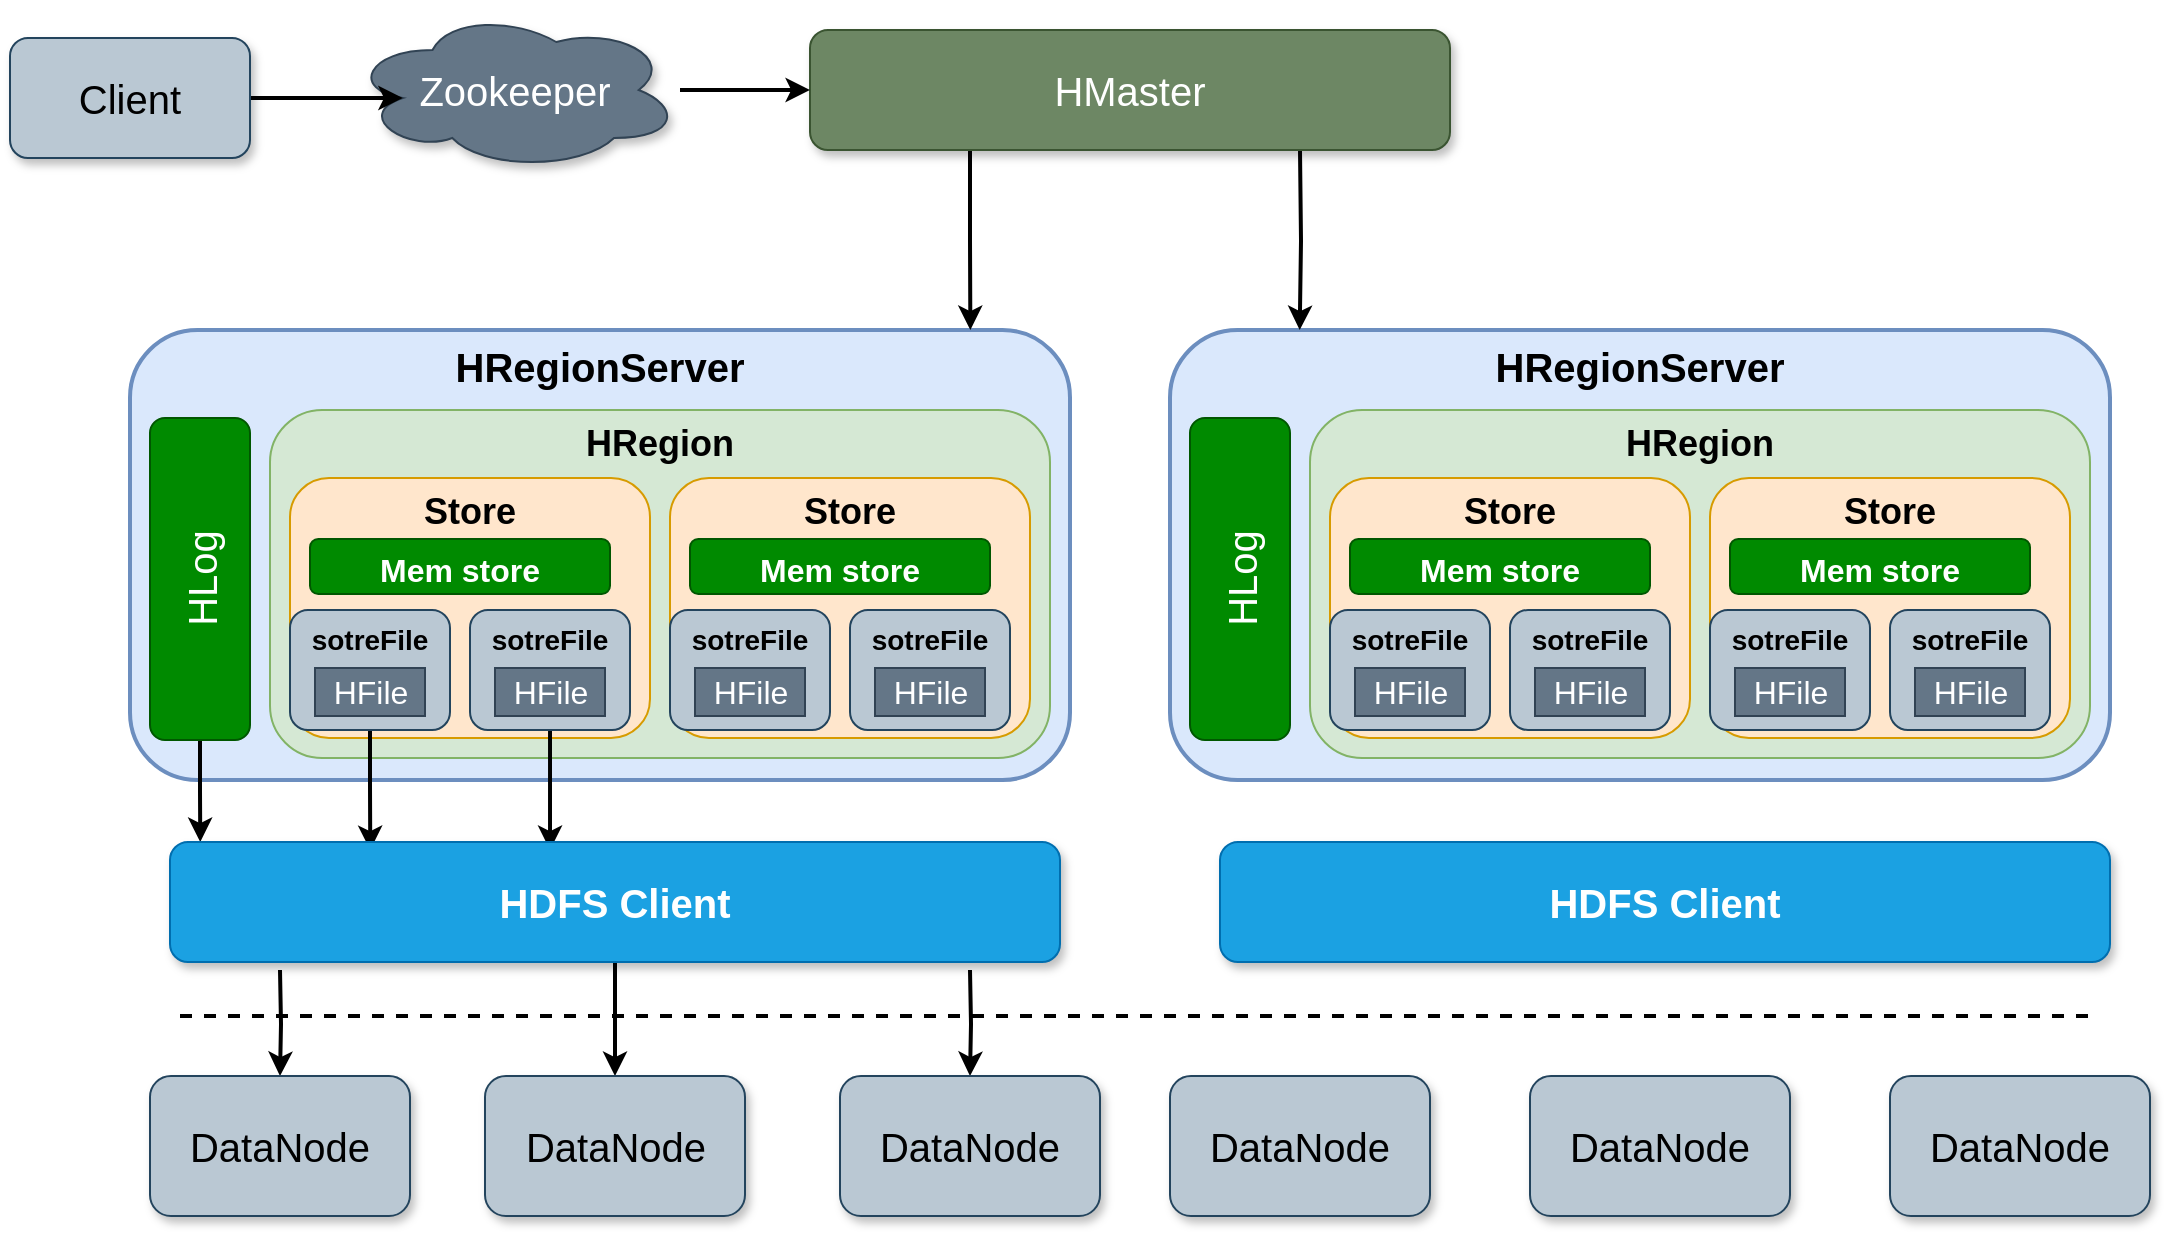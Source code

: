 <mxfile version="21.0.2" type="github">
  <diagram id="orKNqJx4c-WySoXyo5wU" name="架构图">
    <mxGraphModel dx="1430" dy="775" grid="1" gridSize="10" guides="1" tooltips="1" connect="1" arrows="1" fold="1" page="1" pageScale="1" pageWidth="827" pageHeight="1169" math="0" shadow="0">
      <root>
        <mxCell id="0" />
        <mxCell id="1" parent="0" />
        <mxCell id="Fgzi--2ia_uJgE7vmNJv-1" value="HRegionServer" style="rounded=1;whiteSpace=wrap;html=1;strokeWidth=2;fillColor=#dae8fc;strokeColor=#6c8ebf;fontSize=20;verticalAlign=top;fontStyle=1" parent="1" vertex="1">
          <mxGeometry x="75" y="360" width="470" height="225" as="geometry" />
        </mxCell>
        <mxCell id="yxKRBSpQxndJWPAr0rp--9" style="edgeStyle=orthogonalEdgeStyle;rounded=0;orthogonalLoop=1;jettySize=auto;html=1;entryX=0.034;entryY=0;entryDx=0;entryDy=0;entryPerimeter=0;strokeWidth=2;fontSize=20;" parent="1" source="ZVzPvwP-vhlSzHlCpZuL-1" target="ZVzPvwP-vhlSzHlCpZuL-41" edge="1">
          <mxGeometry relative="1" as="geometry" />
        </mxCell>
        <mxCell id="ZVzPvwP-vhlSzHlCpZuL-1" value="HLog" style="rounded=1;whiteSpace=wrap;html=1;fillColor=#008a00;fontColor=#ffffff;strokeColor=#005700;horizontal=0;fontSize=20;" parent="1" vertex="1">
          <mxGeometry x="85" y="404" width="50" height="161" as="geometry" />
        </mxCell>
        <mxCell id="ZVzPvwP-vhlSzHlCpZuL-2" value="HRegion" style="rounded=1;whiteSpace=wrap;html=1;fontSize=18;fillColor=#d5e8d4;strokeColor=#82b366;verticalAlign=top;fontStyle=1" parent="1" vertex="1">
          <mxGeometry x="145" y="400" width="390" height="174" as="geometry" />
        </mxCell>
        <mxCell id="ZVzPvwP-vhlSzHlCpZuL-3" value="Store" style="rounded=1;whiteSpace=wrap;html=1;fontSize=18;fillColor=#ffe6cc;strokeColor=#d79b00;verticalAlign=top;fontStyle=1" parent="1" vertex="1">
          <mxGeometry x="155" y="434" width="180" height="130" as="geometry" />
        </mxCell>
        <mxCell id="ZVzPvwP-vhlSzHlCpZuL-4" value="&lt;font style=&quot;font-size: 16px;&quot;&gt;Mem store&lt;/font&gt;" style="rounded=1;whiteSpace=wrap;html=1;fontSize=24;fontStyle=1;fillColor=#008a00;fontColor=#ffffff;strokeColor=#005700;" parent="1" vertex="1">
          <mxGeometry x="165" y="464.5" width="150" height="27.5" as="geometry" />
        </mxCell>
        <mxCell id="yxKRBSpQxndJWPAr0rp--11" style="edgeStyle=orthogonalEdgeStyle;rounded=0;orthogonalLoop=1;jettySize=auto;html=1;entryX=0.225;entryY=0.067;entryDx=0;entryDy=0;entryPerimeter=0;strokeWidth=2;fontSize=20;" parent="1" source="ZVzPvwP-vhlSzHlCpZuL-5" target="ZVzPvwP-vhlSzHlCpZuL-41" edge="1">
          <mxGeometry relative="1" as="geometry" />
        </mxCell>
        <mxCell id="ZVzPvwP-vhlSzHlCpZuL-5" value="sotreFile" style="rounded=1;whiteSpace=wrap;html=1;fontSize=14;verticalAlign=top;fillColor=#bac8d3;strokeColor=#23445d;fontStyle=1" parent="1" vertex="1">
          <mxGeometry x="155" y="500" width="80" height="60" as="geometry" />
        </mxCell>
        <mxCell id="yxKRBSpQxndJWPAr0rp--12" style="edgeStyle=orthogonalEdgeStyle;rounded=0;orthogonalLoop=1;jettySize=auto;html=1;entryX=0.427;entryY=0.067;entryDx=0;entryDy=0;entryPerimeter=0;strokeWidth=2;fontSize=20;" parent="1" source="ZVzPvwP-vhlSzHlCpZuL-7" target="ZVzPvwP-vhlSzHlCpZuL-41" edge="1">
          <mxGeometry relative="1" as="geometry" />
        </mxCell>
        <mxCell id="ZVzPvwP-vhlSzHlCpZuL-7" value="sotreFile" style="rounded=1;whiteSpace=wrap;html=1;fontSize=14;verticalAlign=top;fillColor=#bac8d3;strokeColor=#23445d;fontStyle=1" parent="1" vertex="1">
          <mxGeometry x="245" y="500" width="80" height="60" as="geometry" />
        </mxCell>
        <mxCell id="ZVzPvwP-vhlSzHlCpZuL-8" value="HFile" style="rounded=0;whiteSpace=wrap;html=1;fontSize=16;fillColor=#647687;strokeColor=#314354;fontColor=#ffffff;" parent="1" vertex="1">
          <mxGeometry x="167.5" y="529" width="55" height="24" as="geometry" />
        </mxCell>
        <mxCell id="ZVzPvwP-vhlSzHlCpZuL-11" value="Store" style="rounded=1;whiteSpace=wrap;html=1;fontSize=18;fillColor=#ffe6cc;strokeColor=#d79b00;verticalAlign=top;fontStyle=1" parent="1" vertex="1">
          <mxGeometry x="345" y="434" width="180" height="130" as="geometry" />
        </mxCell>
        <mxCell id="ZVzPvwP-vhlSzHlCpZuL-12" value="&lt;font style=&quot;font-size: 16px;&quot;&gt;Mem store&lt;/font&gt;" style="rounded=1;whiteSpace=wrap;html=1;fontSize=24;fontStyle=1;fillColor=#008a00;fontColor=#ffffff;strokeColor=#005700;" parent="1" vertex="1">
          <mxGeometry x="355" y="464.5" width="150" height="27.5" as="geometry" />
        </mxCell>
        <mxCell id="ZVzPvwP-vhlSzHlCpZuL-13" value="sotreFile" style="rounded=1;whiteSpace=wrap;html=1;fontSize=14;verticalAlign=top;fillColor=#bac8d3;strokeColor=#23445d;fontStyle=1" parent="1" vertex="1">
          <mxGeometry x="345" y="500" width="80" height="60" as="geometry" />
        </mxCell>
        <mxCell id="ZVzPvwP-vhlSzHlCpZuL-15" value="sotreFile" style="rounded=1;whiteSpace=wrap;html=1;fontSize=14;verticalAlign=top;fillColor=#bac8d3;strokeColor=#23445d;fontStyle=1" parent="1" vertex="1">
          <mxGeometry x="435" y="500" width="80" height="60" as="geometry" />
        </mxCell>
        <mxCell id="ZVzPvwP-vhlSzHlCpZuL-17" value="HRegionServer" style="rounded=1;whiteSpace=wrap;html=1;strokeWidth=2;fillColor=#dae8fc;strokeColor=#6c8ebf;fontSize=20;verticalAlign=top;fontStyle=1" parent="1" vertex="1">
          <mxGeometry x="595" y="360" width="470" height="225" as="geometry" />
        </mxCell>
        <mxCell id="ZVzPvwP-vhlSzHlCpZuL-18" value="HLog" style="rounded=1;whiteSpace=wrap;html=1;fillColor=#008a00;fontColor=#ffffff;strokeColor=#005700;horizontal=0;fontSize=20;" parent="1" vertex="1">
          <mxGeometry x="605" y="404" width="50" height="161" as="geometry" />
        </mxCell>
        <mxCell id="ZVzPvwP-vhlSzHlCpZuL-19" value="HRegion" style="rounded=1;whiteSpace=wrap;html=1;fontSize=18;fillColor=#d5e8d4;strokeColor=#82b366;verticalAlign=top;fontStyle=1" parent="1" vertex="1">
          <mxGeometry x="665" y="400" width="390" height="174" as="geometry" />
        </mxCell>
        <mxCell id="ZVzPvwP-vhlSzHlCpZuL-20" value="Store" style="rounded=1;whiteSpace=wrap;html=1;fontSize=18;fillColor=#ffe6cc;strokeColor=#d79b00;verticalAlign=top;fontStyle=1" parent="1" vertex="1">
          <mxGeometry x="675" y="434" width="180" height="130" as="geometry" />
        </mxCell>
        <mxCell id="ZVzPvwP-vhlSzHlCpZuL-21" value="&lt;font style=&quot;font-size: 16px;&quot;&gt;Mem store&lt;/font&gt;" style="rounded=1;whiteSpace=wrap;html=1;fontSize=24;fontStyle=1;fillColor=#008a00;fontColor=#ffffff;strokeColor=#005700;" parent="1" vertex="1">
          <mxGeometry x="685" y="464.5" width="150" height="27.5" as="geometry" />
        </mxCell>
        <mxCell id="ZVzPvwP-vhlSzHlCpZuL-22" value="sotreFile" style="rounded=1;whiteSpace=wrap;html=1;fontSize=14;verticalAlign=top;fillColor=#bac8d3;strokeColor=#23445d;fontStyle=1" parent="1" vertex="1">
          <mxGeometry x="675" y="500" width="80" height="60" as="geometry" />
        </mxCell>
        <mxCell id="ZVzPvwP-vhlSzHlCpZuL-24" value="sotreFile" style="rounded=1;whiteSpace=wrap;html=1;fontSize=14;verticalAlign=top;fillColor=#bac8d3;strokeColor=#23445d;fontStyle=1" parent="1" vertex="1">
          <mxGeometry x="765" y="500" width="80" height="60" as="geometry" />
        </mxCell>
        <mxCell id="ZVzPvwP-vhlSzHlCpZuL-26" value="Store" style="rounded=1;whiteSpace=wrap;html=1;fontSize=18;fillColor=#ffe6cc;strokeColor=#d79b00;verticalAlign=top;fontStyle=1" parent="1" vertex="1">
          <mxGeometry x="865" y="434" width="180" height="130" as="geometry" />
        </mxCell>
        <mxCell id="ZVzPvwP-vhlSzHlCpZuL-27" value="&lt;font style=&quot;font-size: 16px;&quot;&gt;Mem store&lt;/font&gt;" style="rounded=1;whiteSpace=wrap;html=1;fontSize=24;fontStyle=1;fillColor=#008a00;fontColor=#ffffff;strokeColor=#005700;" parent="1" vertex="1">
          <mxGeometry x="875" y="464.5" width="150" height="27.5" as="geometry" />
        </mxCell>
        <mxCell id="ZVzPvwP-vhlSzHlCpZuL-28" value="sotreFile" style="rounded=1;whiteSpace=wrap;html=1;fontSize=14;verticalAlign=top;fillColor=#bac8d3;strokeColor=#23445d;fontStyle=1" parent="1" vertex="1">
          <mxGeometry x="865" y="500" width="80" height="60" as="geometry" />
        </mxCell>
        <mxCell id="ZVzPvwP-vhlSzHlCpZuL-30" value="sotreFile" style="rounded=1;whiteSpace=wrap;html=1;fontSize=14;verticalAlign=top;fillColor=#bac8d3;strokeColor=#23445d;fontStyle=1" parent="1" vertex="1">
          <mxGeometry x="955" y="500" width="80" height="60" as="geometry" />
        </mxCell>
        <mxCell id="ZVzPvwP-vhlSzHlCpZuL-38" style="edgeStyle=orthogonalEdgeStyle;rounded=0;orthogonalLoop=1;jettySize=auto;html=1;entryX=0.894;entryY=0;entryDx=0;entryDy=0;strokeWidth=2;fontSize=20;exitX=0.25;exitY=1;exitDx=0;exitDy=0;entryPerimeter=0;" parent="1" source="ZVzPvwP-vhlSzHlCpZuL-32" target="Fgzi--2ia_uJgE7vmNJv-1" edge="1">
          <mxGeometry relative="1" as="geometry" />
        </mxCell>
        <mxCell id="ZVzPvwP-vhlSzHlCpZuL-39" style="edgeStyle=orthogonalEdgeStyle;rounded=0;orthogonalLoop=1;jettySize=auto;html=1;entryX=0.138;entryY=0;entryDx=0;entryDy=0;entryPerimeter=0;strokeWidth=2;fontSize=20;" parent="1" target="ZVzPvwP-vhlSzHlCpZuL-17" edge="1">
          <mxGeometry relative="1" as="geometry">
            <mxPoint x="660" y="270" as="sourcePoint" />
          </mxGeometry>
        </mxCell>
        <mxCell id="ZVzPvwP-vhlSzHlCpZuL-32" value="HMaster" style="rounded=1;whiteSpace=wrap;html=1;fontSize=20;fillColor=#6d8764;fontColor=#ffffff;strokeColor=#3A5431;shadow=1;" parent="1" vertex="1">
          <mxGeometry x="415" y="210" width="320" height="60" as="geometry" />
        </mxCell>
        <mxCell id="ZVzPvwP-vhlSzHlCpZuL-37" style="edgeStyle=orthogonalEdgeStyle;rounded=0;orthogonalLoop=1;jettySize=auto;html=1;entryX=0;entryY=0.5;entryDx=0;entryDy=0;strokeWidth=2;fontSize=20;" parent="1" source="ZVzPvwP-vhlSzHlCpZuL-34" target="ZVzPvwP-vhlSzHlCpZuL-32" edge="1">
          <mxGeometry relative="1" as="geometry" />
        </mxCell>
        <mxCell id="ZVzPvwP-vhlSzHlCpZuL-34" value="Zookeeper" style="ellipse;shape=cloud;whiteSpace=wrap;html=1;rounded=1;shadow=1;fontSize=20;fillColor=#647687;fontColor=#ffffff;strokeColor=#314354;" parent="1" vertex="1">
          <mxGeometry x="185" y="200" width="165" height="80" as="geometry" />
        </mxCell>
        <mxCell id="ZVzPvwP-vhlSzHlCpZuL-36" style="edgeStyle=orthogonalEdgeStyle;rounded=0;orthogonalLoop=1;jettySize=auto;html=1;entryX=0.16;entryY=0.55;entryDx=0;entryDy=0;entryPerimeter=0;fontSize=20;strokeWidth=2;" parent="1" source="ZVzPvwP-vhlSzHlCpZuL-35" target="ZVzPvwP-vhlSzHlCpZuL-34" edge="1">
          <mxGeometry relative="1" as="geometry" />
        </mxCell>
        <mxCell id="ZVzPvwP-vhlSzHlCpZuL-35" value="Client" style="rounded=1;whiteSpace=wrap;html=1;shadow=1;fontSize=20;fillColor=#bac8d3;strokeColor=#23445d;" parent="1" vertex="1">
          <mxGeometry x="15" y="214" width="120" height="60" as="geometry" />
        </mxCell>
        <mxCell id="yxKRBSpQxndJWPAr0rp--13" style="edgeStyle=orthogonalEdgeStyle;rounded=0;orthogonalLoop=1;jettySize=auto;html=1;entryX=0.5;entryY=0;entryDx=0;entryDy=0;strokeWidth=2;fontSize=20;" parent="1" target="yxKRBSpQxndJWPAr0rp--3" edge="1">
          <mxGeometry relative="1" as="geometry">
            <mxPoint x="150" y="680" as="sourcePoint" />
          </mxGeometry>
        </mxCell>
        <mxCell id="yxKRBSpQxndJWPAr0rp--14" style="edgeStyle=orthogonalEdgeStyle;rounded=0;orthogonalLoop=1;jettySize=auto;html=1;entryX=0.5;entryY=0;entryDx=0;entryDy=0;strokeWidth=2;fontSize=20;" parent="1" source="ZVzPvwP-vhlSzHlCpZuL-41" target="yxKRBSpQxndJWPAr0rp--4" edge="1">
          <mxGeometry relative="1" as="geometry" />
        </mxCell>
        <mxCell id="yxKRBSpQxndJWPAr0rp--15" style="edgeStyle=orthogonalEdgeStyle;rounded=0;orthogonalLoop=1;jettySize=auto;html=1;entryX=0.5;entryY=0;entryDx=0;entryDy=0;strokeWidth=2;fontSize=20;" parent="1" target="yxKRBSpQxndJWPAr0rp--5" edge="1">
          <mxGeometry relative="1" as="geometry">
            <mxPoint x="495" y="680" as="sourcePoint" />
          </mxGeometry>
        </mxCell>
        <mxCell id="ZVzPvwP-vhlSzHlCpZuL-41" value="HDFS Client" style="rounded=1;whiteSpace=wrap;html=1;shadow=1;fontSize=20;fillColor=#1ba1e2;strokeColor=#006EAF;fontColor=#ffffff;fontStyle=1" parent="1" vertex="1">
          <mxGeometry x="95" y="616" width="445" height="60" as="geometry" />
        </mxCell>
        <mxCell id="yxKRBSpQxndJWPAr0rp--1" value="HDFS Client" style="rounded=1;whiteSpace=wrap;html=1;shadow=1;fontSize=20;fillColor=#1ba1e2;strokeColor=#006EAF;fontColor=#ffffff;fontStyle=1" parent="1" vertex="1">
          <mxGeometry x="620" y="616" width="445" height="60" as="geometry" />
        </mxCell>
        <mxCell id="yxKRBSpQxndJWPAr0rp--2" value="" style="endArrow=none;dashed=1;html=1;rounded=0;strokeWidth=2;fontSize=20;" parent="1" edge="1">
          <mxGeometry width="50" height="50" relative="1" as="geometry">
            <mxPoint x="100" y="703" as="sourcePoint" />
            <mxPoint x="1060" y="703" as="targetPoint" />
            <Array as="points" />
          </mxGeometry>
        </mxCell>
        <mxCell id="yxKRBSpQxndJWPAr0rp--3" value="DataNode" style="rounded=1;whiteSpace=wrap;html=1;shadow=1;fontSize=20;fillColor=#bac8d3;strokeColor=#23445d;" parent="1" vertex="1">
          <mxGeometry x="85" y="733" width="130" height="70" as="geometry" />
        </mxCell>
        <mxCell id="yxKRBSpQxndJWPAr0rp--4" value="DataNode" style="rounded=1;whiteSpace=wrap;html=1;shadow=1;fontSize=20;fillColor=#bac8d3;strokeColor=#23445d;" parent="1" vertex="1">
          <mxGeometry x="252.5" y="733" width="130" height="70" as="geometry" />
        </mxCell>
        <mxCell id="yxKRBSpQxndJWPAr0rp--5" value="DataNode" style="rounded=1;whiteSpace=wrap;html=1;shadow=1;fontSize=20;fillColor=#bac8d3;strokeColor=#23445d;" parent="1" vertex="1">
          <mxGeometry x="430" y="733" width="130" height="70" as="geometry" />
        </mxCell>
        <mxCell id="yxKRBSpQxndJWPAr0rp--6" value="DataNode" style="rounded=1;whiteSpace=wrap;html=1;shadow=1;fontSize=20;fillColor=#bac8d3;strokeColor=#23445d;" parent="1" vertex="1">
          <mxGeometry x="595" y="733" width="130" height="70" as="geometry" />
        </mxCell>
        <mxCell id="yxKRBSpQxndJWPAr0rp--7" value="DataNode" style="rounded=1;whiteSpace=wrap;html=1;shadow=1;fontSize=20;fillColor=#bac8d3;strokeColor=#23445d;" parent="1" vertex="1">
          <mxGeometry x="775" y="733" width="130" height="70" as="geometry" />
        </mxCell>
        <mxCell id="yxKRBSpQxndJWPAr0rp--8" value="DataNode" style="rounded=1;whiteSpace=wrap;html=1;shadow=1;fontSize=20;fillColor=#bac8d3;strokeColor=#23445d;" parent="1" vertex="1">
          <mxGeometry x="955" y="733" width="130" height="70" as="geometry" />
        </mxCell>
        <mxCell id="sTS_i6Y4lSDX-ToyQ4pt-19" value="HFile" style="rounded=0;whiteSpace=wrap;html=1;fontSize=16;fillColor=#647687;strokeColor=#314354;fontColor=#ffffff;" vertex="1" parent="1">
          <mxGeometry x="257.5" y="529" width="55" height="24" as="geometry" />
        </mxCell>
        <mxCell id="sTS_i6Y4lSDX-ToyQ4pt-20" value="HFile" style="rounded=0;whiteSpace=wrap;html=1;fontSize=16;fillColor=#647687;strokeColor=#314354;fontColor=#ffffff;" vertex="1" parent="1">
          <mxGeometry x="357.5" y="529" width="55" height="24" as="geometry" />
        </mxCell>
        <mxCell id="sTS_i6Y4lSDX-ToyQ4pt-21" value="HFile" style="rounded=0;whiteSpace=wrap;html=1;fontSize=16;fillColor=#647687;strokeColor=#314354;fontColor=#ffffff;" vertex="1" parent="1">
          <mxGeometry x="447.5" y="529" width="55" height="24" as="geometry" />
        </mxCell>
        <mxCell id="sTS_i6Y4lSDX-ToyQ4pt-22" value="HFile" style="rounded=0;whiteSpace=wrap;html=1;fontSize=16;fillColor=#647687;strokeColor=#314354;fontColor=#ffffff;" vertex="1" parent="1">
          <mxGeometry x="687.5" y="529" width="55" height="24" as="geometry" />
        </mxCell>
        <mxCell id="sTS_i6Y4lSDX-ToyQ4pt-23" value="HFile" style="rounded=0;whiteSpace=wrap;html=1;fontSize=16;fillColor=#647687;strokeColor=#314354;fontColor=#ffffff;" vertex="1" parent="1">
          <mxGeometry x="777.5" y="529" width="55" height="24" as="geometry" />
        </mxCell>
        <mxCell id="sTS_i6Y4lSDX-ToyQ4pt-24" value="HFile" style="rounded=0;whiteSpace=wrap;html=1;fontSize=16;fillColor=#647687;strokeColor=#314354;fontColor=#ffffff;" vertex="1" parent="1">
          <mxGeometry x="877.5" y="529" width="55" height="24" as="geometry" />
        </mxCell>
        <mxCell id="sTS_i6Y4lSDX-ToyQ4pt-25" value="HFile" style="rounded=0;whiteSpace=wrap;html=1;fontSize=16;fillColor=#647687;strokeColor=#314354;fontColor=#ffffff;" vertex="1" parent="1">
          <mxGeometry x="967.5" y="529" width="55" height="24" as="geometry" />
        </mxCell>
      </root>
    </mxGraphModel>
  </diagram>
</mxfile>
